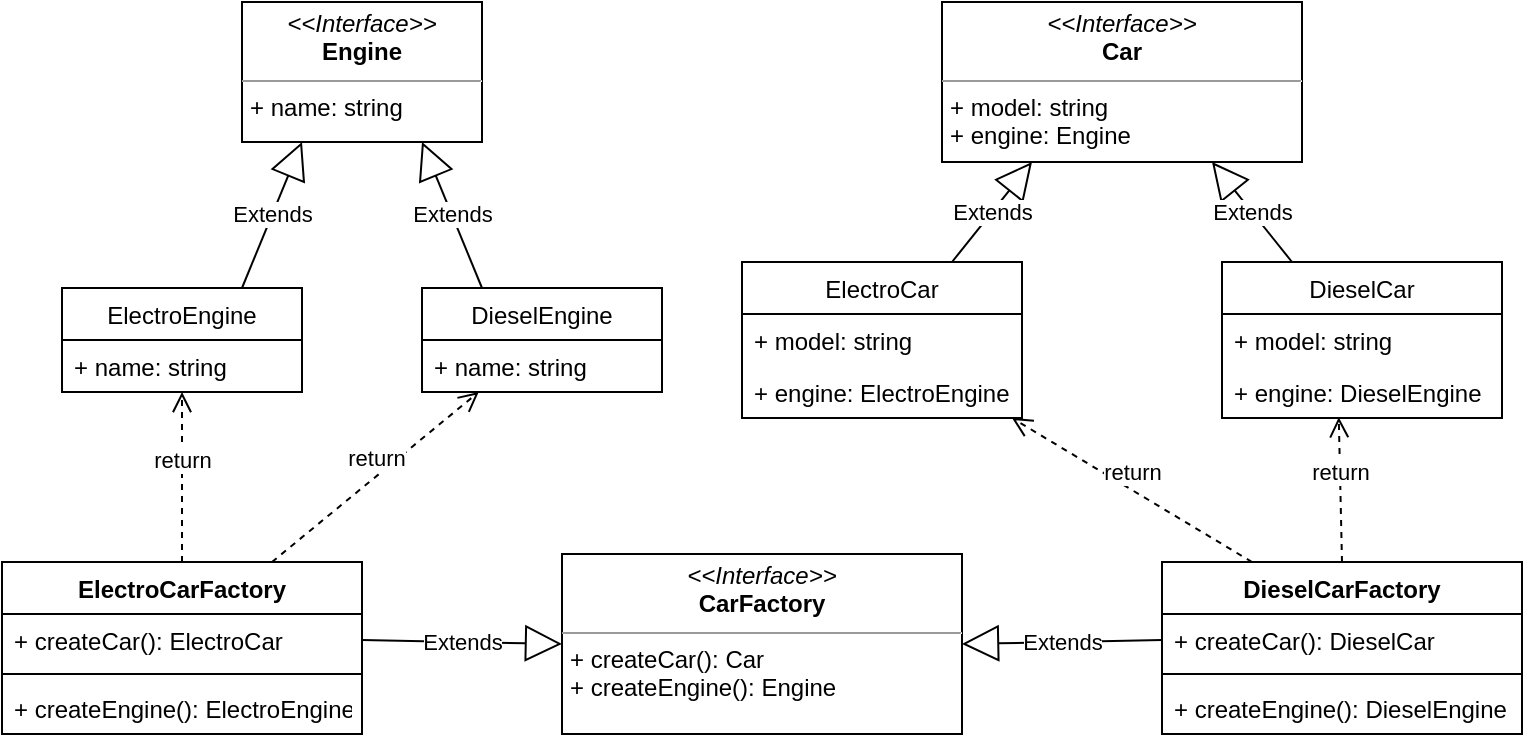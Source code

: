<mxfile>
    <diagram id="sLgraKbR9EJW8pEHfh0k" name="Page-1">
        <mxGraphModel dx="990" dy="427" grid="1" gridSize="10" guides="1" tooltips="1" connect="1" arrows="1" fold="1" page="1" pageScale="1" pageWidth="827" pageHeight="1169" math="0" shadow="0">
            <root>
                <mxCell id="0"/>
                <mxCell id="1" parent="0"/>
                <mxCell id="FwS-BpIj9YdaiwJeMQFm-13" style="edgeStyle=orthogonalEdgeStyle;rounded=0;orthogonalLoop=1;jettySize=auto;html=1;" parent="1" edge="1">
                    <mxGeometry relative="1" as="geometry">
                        <Array as="points">
                            <mxPoint x="423" y="120"/>
                            <mxPoint x="423" y="120"/>
                        </Array>
                        <mxPoint x="423" y="140" as="sourcePoint"/>
                    </mxGeometry>
                </mxCell>
                <mxCell id="FwS-BpIj9YdaiwJeMQFm-17" style="edgeStyle=orthogonalEdgeStyle;rounded=0;orthogonalLoop=1;jettySize=auto;html=1;entryX=0.5;entryY=1;entryDx=0;entryDy=0;" parent="1" edge="1">
                    <mxGeometry relative="1" as="geometry">
                        <Array as="points">
                            <mxPoint x="660" y="110"/>
                            <mxPoint x="423" y="110"/>
                        </Array>
                        <mxPoint x="423" y="80" as="targetPoint"/>
                    </mxGeometry>
                </mxCell>
                <mxCell id="269" value="&lt;p style=&quot;margin: 0px ; margin-top: 4px ; text-align: center&quot;&gt;&lt;i&gt;&amp;lt;&amp;lt;Interface&amp;gt;&amp;gt;&lt;/i&gt;&lt;br&gt;&lt;b&gt;Engine&lt;/b&gt;&lt;/p&gt;&lt;hr size=&quot;1&quot;&gt;&lt;p style=&quot;margin: 0px ; margin-left: 4px&quot;&gt;+ name: string&lt;br&gt;&lt;br&gt;&lt;/p&gt;" style="verticalAlign=top;align=left;overflow=fill;fontSize=12;fontFamily=Helvetica;html=1;" vertex="1" parent="1">
                    <mxGeometry x="240" y="10" width="120" height="70" as="geometry"/>
                </mxCell>
                <mxCell id="270" value="DieselEngine" style="swimlane;fontStyle=0;childLayout=stackLayout;horizontal=1;startSize=26;fillColor=none;horizontalStack=0;resizeParent=1;resizeParentMax=0;resizeLast=0;collapsible=1;marginBottom=0;" vertex="1" parent="1">
                    <mxGeometry x="330" y="153" width="120" height="52" as="geometry"/>
                </mxCell>
                <mxCell id="271" value="+ name: string" style="text;strokeColor=none;fillColor=none;align=left;verticalAlign=top;spacingLeft=4;spacingRight=4;overflow=hidden;rotatable=0;points=[[0,0.5],[1,0.5]];portConstraint=eastwest;" vertex="1" parent="270">
                    <mxGeometry y="26" width="120" height="26" as="geometry"/>
                </mxCell>
                <mxCell id="274" value="ElectroEngine" style="swimlane;fontStyle=0;childLayout=stackLayout;horizontal=1;startSize=26;fillColor=none;horizontalStack=0;resizeParent=1;resizeParentMax=0;resizeLast=0;collapsible=1;marginBottom=0;" vertex="1" parent="1">
                    <mxGeometry x="150" y="153" width="120" height="52" as="geometry"/>
                </mxCell>
                <mxCell id="275" value="+ name: string" style="text;strokeColor=none;fillColor=none;align=left;verticalAlign=top;spacingLeft=4;spacingRight=4;overflow=hidden;rotatable=0;points=[[0,0.5],[1,0.5]];portConstraint=eastwest;" vertex="1" parent="274">
                    <mxGeometry y="26" width="120" height="26" as="geometry"/>
                </mxCell>
                <mxCell id="279" value="Extends" style="endArrow=block;endSize=16;endFill=0;html=1;entryX=0.75;entryY=1;entryDx=0;entryDy=0;exitX=0.25;exitY=0;exitDx=0;exitDy=0;" edge="1" parent="1" source="270" target="269">
                    <mxGeometry width="160" relative="1" as="geometry">
                        <mxPoint x="370" y="160" as="sourcePoint"/>
                        <mxPoint x="530" y="160" as="targetPoint"/>
                    </mxGeometry>
                </mxCell>
                <mxCell id="280" value="Extends" style="endArrow=block;endSize=16;endFill=0;html=1;entryX=0.25;entryY=1;entryDx=0;entryDy=0;exitX=0.75;exitY=0;exitDx=0;exitDy=0;" edge="1" parent="1" source="274" target="269">
                    <mxGeometry width="160" relative="1" as="geometry">
                        <mxPoint x="370" y="160" as="sourcePoint"/>
                        <mxPoint x="530" y="160" as="targetPoint"/>
                    </mxGeometry>
                </mxCell>
                <mxCell id="281" value="&lt;p style=&quot;margin: 0px ; margin-top: 4px ; text-align: center&quot;&gt;&lt;i&gt;&amp;lt;&amp;lt;Interface&amp;gt;&amp;gt;&lt;/i&gt;&lt;br&gt;&lt;b&gt;Car&lt;/b&gt;&lt;/p&gt;&lt;hr size=&quot;1&quot;&gt;&lt;p style=&quot;margin: 0px ; margin-left: 4px&quot;&gt;+ model: string&lt;br&gt;+ engine: Engine&lt;/p&gt;&lt;p style=&quot;margin: 0px ; margin-left: 4px&quot;&gt;&lt;br&gt;&lt;/p&gt;" style="verticalAlign=top;align=left;overflow=fill;fontSize=12;fontFamily=Helvetica;html=1;" vertex="1" parent="1">
                    <mxGeometry x="590" y="10" width="180" height="80" as="geometry"/>
                </mxCell>
                <mxCell id="282" value="ElectroCar" style="swimlane;fontStyle=0;childLayout=stackLayout;horizontal=1;startSize=26;fillColor=none;horizontalStack=0;resizeParent=1;resizeParentMax=0;resizeLast=0;collapsible=1;marginBottom=0;" vertex="1" parent="1">
                    <mxGeometry x="490" y="140" width="140" height="78" as="geometry"/>
                </mxCell>
                <mxCell id="283" value="+ model: string" style="text;strokeColor=none;fillColor=none;align=left;verticalAlign=top;spacingLeft=4;spacingRight=4;overflow=hidden;rotatable=0;points=[[0,0.5],[1,0.5]];portConstraint=eastwest;" vertex="1" parent="282">
                    <mxGeometry y="26" width="140" height="26" as="geometry"/>
                </mxCell>
                <mxCell id="284" value="+ engine: ElectroEngine&#10;" style="text;strokeColor=none;fillColor=none;align=left;verticalAlign=top;spacingLeft=4;spacingRight=4;overflow=hidden;rotatable=0;points=[[0,0.5],[1,0.5]];portConstraint=eastwest;" vertex="1" parent="282">
                    <mxGeometry y="52" width="140" height="26" as="geometry"/>
                </mxCell>
                <mxCell id="286" value="DieselCar" style="swimlane;fontStyle=0;childLayout=stackLayout;horizontal=1;startSize=26;fillColor=none;horizontalStack=0;resizeParent=1;resizeParentMax=0;resizeLast=0;collapsible=1;marginBottom=0;" vertex="1" parent="1">
                    <mxGeometry x="730" y="140" width="140" height="78" as="geometry"/>
                </mxCell>
                <mxCell id="287" value="+ model: string" style="text;strokeColor=none;fillColor=none;align=left;verticalAlign=top;spacingLeft=4;spacingRight=4;overflow=hidden;rotatable=0;points=[[0,0.5],[1,0.5]];portConstraint=eastwest;" vertex="1" parent="286">
                    <mxGeometry y="26" width="140" height="26" as="geometry"/>
                </mxCell>
                <mxCell id="288" value="+ engine: DieselEngine" style="text;strokeColor=none;fillColor=none;align=left;verticalAlign=top;spacingLeft=4;spacingRight=4;overflow=hidden;rotatable=0;points=[[0,0.5],[1,0.5]];portConstraint=eastwest;" vertex="1" parent="286">
                    <mxGeometry y="52" width="140" height="26" as="geometry"/>
                </mxCell>
                <mxCell id="290" value="Extends" style="endArrow=block;endSize=16;endFill=0;html=1;entryX=0.75;entryY=1;entryDx=0;entryDy=0;exitX=0.25;exitY=0;exitDx=0;exitDy=0;" edge="1" parent="1" source="286" target="281">
                    <mxGeometry width="160" relative="1" as="geometry">
                        <mxPoint x="370" y="160" as="sourcePoint"/>
                        <mxPoint x="530" y="160" as="targetPoint"/>
                    </mxGeometry>
                </mxCell>
                <mxCell id="291" value="Extends" style="endArrow=block;endSize=16;endFill=0;html=1;entryX=0.25;entryY=1;entryDx=0;entryDy=0;exitX=0.75;exitY=0;exitDx=0;exitDy=0;" edge="1" parent="1" source="282" target="281">
                    <mxGeometry width="160" relative="1" as="geometry">
                        <mxPoint x="550" y="260" as="sourcePoint"/>
                        <mxPoint x="710" y="260" as="targetPoint"/>
                    </mxGeometry>
                </mxCell>
                <mxCell id="292" value="&lt;p style=&quot;margin: 0px ; margin-top: 4px ; text-align: center&quot;&gt;&lt;i&gt;&amp;lt;&amp;lt;Interface&amp;gt;&amp;gt;&lt;/i&gt;&lt;br&gt;&lt;b&gt;CarFactory&lt;/b&gt;&lt;/p&gt;&lt;hr size=&quot;1&quot;&gt;&lt;p style=&quot;margin: 0px ; margin-left: 4px&quot;&gt;+ createCar(): Car&lt;br&gt;+ createEngine(): Engine&lt;/p&gt;" style="verticalAlign=top;align=left;overflow=fill;fontSize=12;fontFamily=Helvetica;html=1;" vertex="1" parent="1">
                    <mxGeometry x="400" y="286" width="200" height="90" as="geometry"/>
                </mxCell>
                <mxCell id="293" value="DieselCarFactory" style="swimlane;fontStyle=1;align=center;verticalAlign=top;childLayout=stackLayout;horizontal=1;startSize=26;horizontalStack=0;resizeParent=1;resizeParentMax=0;resizeLast=0;collapsible=1;marginBottom=0;" vertex="1" parent="1">
                    <mxGeometry x="700" y="290" width="180" height="86" as="geometry"/>
                </mxCell>
                <mxCell id="294" value="+ createCar(): DieselCar" style="text;strokeColor=none;fillColor=none;align=left;verticalAlign=top;spacingLeft=4;spacingRight=4;overflow=hidden;rotatable=0;points=[[0,0.5],[1,0.5]];portConstraint=eastwest;" vertex="1" parent="293">
                    <mxGeometry y="26" width="180" height="26" as="geometry"/>
                </mxCell>
                <mxCell id="295" value="" style="line;strokeWidth=1;fillColor=none;align=left;verticalAlign=middle;spacingTop=-1;spacingLeft=3;spacingRight=3;rotatable=0;labelPosition=right;points=[];portConstraint=eastwest;" vertex="1" parent="293">
                    <mxGeometry y="52" width="180" height="8" as="geometry"/>
                </mxCell>
                <mxCell id="296" value="+ createEngine(): DieselEngine" style="text;strokeColor=none;fillColor=none;align=left;verticalAlign=top;spacingLeft=4;spacingRight=4;overflow=hidden;rotatable=0;points=[[0,0.5],[1,0.5]];portConstraint=eastwest;" vertex="1" parent="293">
                    <mxGeometry y="60" width="180" height="26" as="geometry"/>
                </mxCell>
                <mxCell id="297" value="ElectroCarFactory" style="swimlane;fontStyle=1;align=center;verticalAlign=top;childLayout=stackLayout;horizontal=1;startSize=26;horizontalStack=0;resizeParent=1;resizeParentMax=0;resizeLast=0;collapsible=1;marginBottom=0;" vertex="1" parent="1">
                    <mxGeometry x="120" y="290" width="180" height="86" as="geometry"/>
                </mxCell>
                <mxCell id="298" value="+ createCar(): ElectroCar" style="text;strokeColor=none;fillColor=none;align=left;verticalAlign=top;spacingLeft=4;spacingRight=4;overflow=hidden;rotatable=0;points=[[0,0.5],[1,0.5]];portConstraint=eastwest;" vertex="1" parent="297">
                    <mxGeometry y="26" width="180" height="26" as="geometry"/>
                </mxCell>
                <mxCell id="299" value="" style="line;strokeWidth=1;fillColor=none;align=left;verticalAlign=middle;spacingTop=-1;spacingLeft=3;spacingRight=3;rotatable=0;labelPosition=right;points=[];portConstraint=eastwest;" vertex="1" parent="297">
                    <mxGeometry y="52" width="180" height="8" as="geometry"/>
                </mxCell>
                <mxCell id="300" value="+ createEngine(): ElectroEngine" style="text;strokeColor=none;fillColor=none;align=left;verticalAlign=top;spacingLeft=4;spacingRight=4;overflow=hidden;rotatable=0;points=[[0,0.5],[1,0.5]];portConstraint=eastwest;" vertex="1" parent="297">
                    <mxGeometry y="60" width="180" height="26" as="geometry"/>
                </mxCell>
                <mxCell id="301" value="Extends" style="endArrow=block;endSize=16;endFill=0;html=1;entryX=1;entryY=0.5;entryDx=0;entryDy=0;exitX=0;exitY=0.5;exitDx=0;exitDy=0;" edge="1" parent="1" source="294" target="292">
                    <mxGeometry width="160" relative="1" as="geometry">
                        <mxPoint x="370" y="420" as="sourcePoint"/>
                        <mxPoint x="530" y="420" as="targetPoint"/>
                    </mxGeometry>
                </mxCell>
                <mxCell id="302" value="Extends" style="endArrow=block;endSize=16;endFill=0;html=1;entryX=0;entryY=0.5;entryDx=0;entryDy=0;exitX=1;exitY=0.5;exitDx=0;exitDy=0;" edge="1" parent="1" source="298" target="292">
                    <mxGeometry width="160" relative="1" as="geometry">
                        <mxPoint x="370" y="420" as="sourcePoint"/>
                        <mxPoint x="530" y="420" as="targetPoint"/>
                    </mxGeometry>
                </mxCell>
                <mxCell id="306" value="return" style="html=1;verticalAlign=bottom;endArrow=open;dashed=1;endSize=8;exitX=0.5;exitY=0;exitDx=0;exitDy=0;entryX=0.417;entryY=0.985;entryDx=0;entryDy=0;entryPerimeter=0;" edge="1" parent="1" source="293" target="288">
                    <mxGeometry relative="1" as="geometry">
                        <mxPoint x="670" y="260" as="sourcePoint"/>
                        <mxPoint x="790" y="240" as="targetPoint"/>
                    </mxGeometry>
                </mxCell>
                <mxCell id="307" value="return" style="html=1;verticalAlign=bottom;endArrow=open;dashed=1;endSize=8;exitX=0.25;exitY=0;exitDx=0;exitDy=0;" edge="1" parent="1" source="293" target="282">
                    <mxGeometry relative="1" as="geometry">
                        <mxPoint x="490" y="290" as="sourcePoint"/>
                        <mxPoint x="410" y="290" as="targetPoint"/>
                    </mxGeometry>
                </mxCell>
                <mxCell id="308" value="return" style="html=1;verticalAlign=bottom;endArrow=open;dashed=1;endSize=8;exitX=0.75;exitY=0;exitDx=0;exitDy=0;" edge="1" parent="1" source="297" target="270">
                    <mxGeometry relative="1" as="geometry">
                        <mxPoint x="490" y="290" as="sourcePoint"/>
                        <mxPoint x="410" y="290" as="targetPoint"/>
                    </mxGeometry>
                </mxCell>
                <mxCell id="309" value="return" style="html=1;verticalAlign=bottom;endArrow=open;dashed=1;endSize=8;exitX=0.5;exitY=0;exitDx=0;exitDy=0;" edge="1" parent="1" source="297" target="275">
                    <mxGeometry relative="1" as="geometry">
                        <mxPoint x="490" y="290" as="sourcePoint"/>
                        <mxPoint x="210" y="207" as="targetPoint"/>
                    </mxGeometry>
                </mxCell>
            </root>
        </mxGraphModel>
    </diagram>
</mxfile>